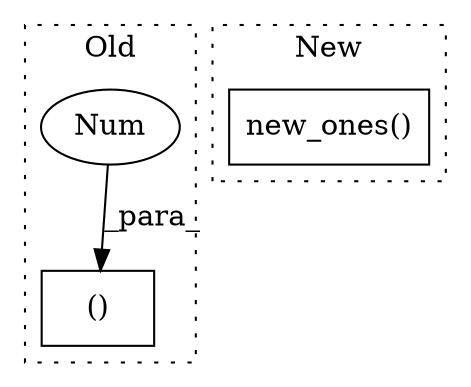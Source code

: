 digraph G {
subgraph cluster0 {
1 [label="()" a="54" s="14142" l="6" shape="box"];
3 [label="Num" a="76" s="14144" l="1" shape="ellipse"];
label = "Old";
style="dotted";
}
subgraph cluster1 {
2 [label="new_ones()" a="75" s="13876,13900" l="21,1" shape="box"];
label = "New";
style="dotted";
}
3 -> 1 [label="_para_"];
}